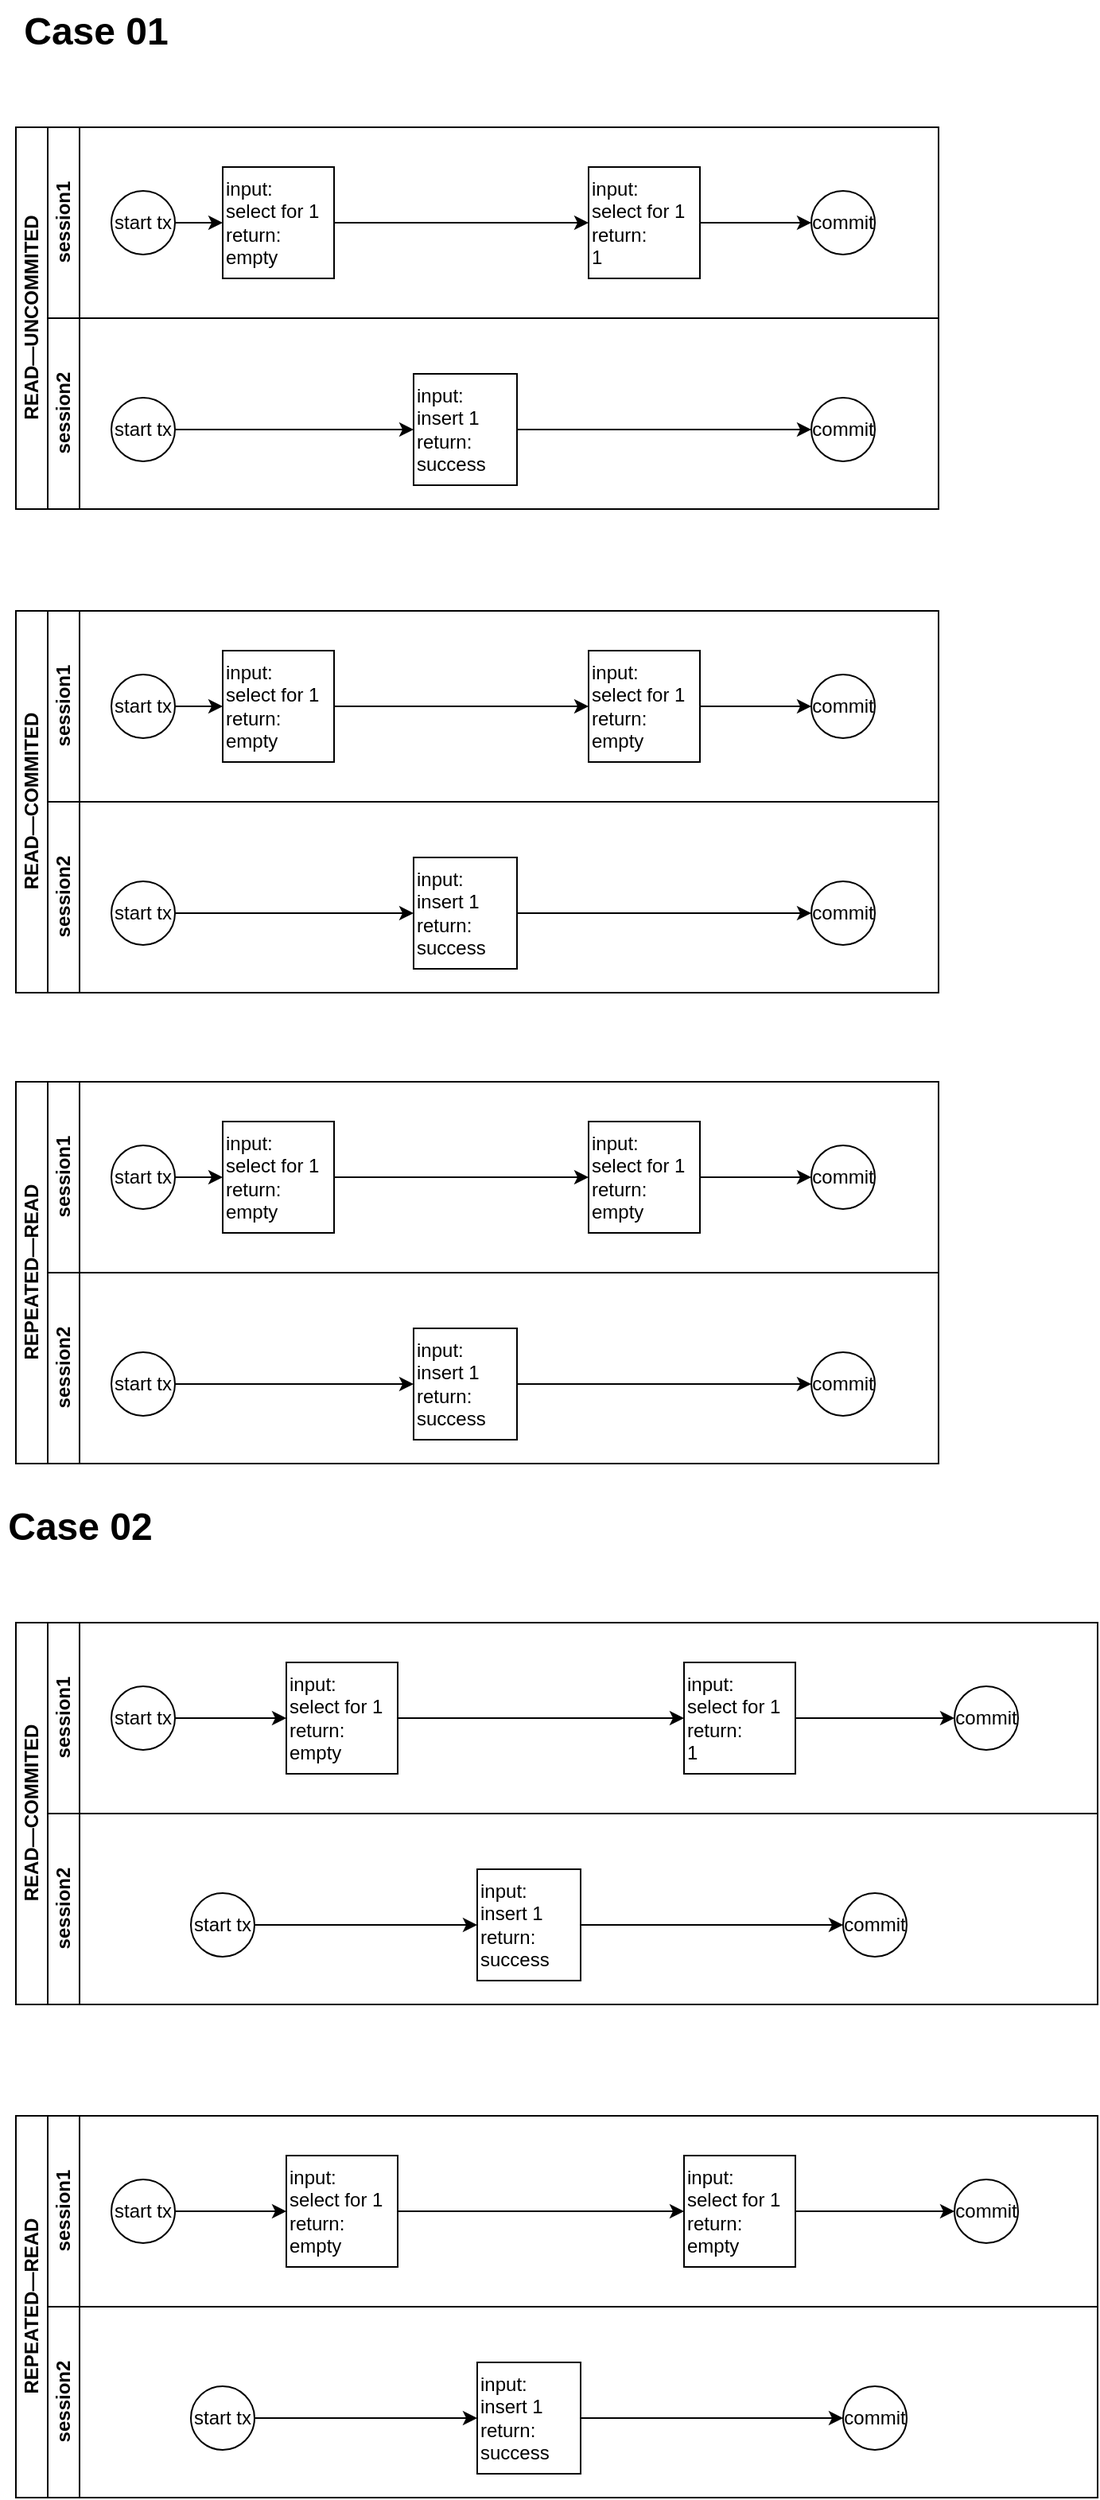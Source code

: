 <mxfile version="24.0.5" type="github">
  <diagram id="prtHgNgQTEPvFCAcTncT" name="Page-1">
    <mxGraphModel dx="1026" dy="739" grid="1" gridSize="10" guides="1" tooltips="1" connect="1" arrows="1" fold="1" page="1" pageScale="1" pageWidth="827" pageHeight="1169" math="0" shadow="0">
      <root>
        <mxCell id="0" />
        <mxCell id="1" parent="0" />
        <mxCell id="dNxyNK7c78bLwvsdeMH5-19" value="READ—UNCOMMITED" style="swimlane;html=1;childLayout=stackLayout;resizeParent=1;resizeParentMax=0;horizontal=0;startSize=20;horizontalStack=0;" parent="1" vertex="1">
          <mxGeometry x="120" y="120" width="580" height="240" as="geometry" />
        </mxCell>
        <mxCell id="dNxyNK7c78bLwvsdeMH5-20" value="session1" style="swimlane;html=1;startSize=20;horizontal=0;" parent="dNxyNK7c78bLwvsdeMH5-19" vertex="1">
          <mxGeometry x="20" width="560" height="120" as="geometry" />
        </mxCell>
        <mxCell id="dNxyNK7c78bLwvsdeMH5-25" value="" style="edgeStyle=orthogonalEdgeStyle;rounded=0;orthogonalLoop=1;jettySize=auto;html=1;" parent="dNxyNK7c78bLwvsdeMH5-20" source="dNxyNK7c78bLwvsdeMH5-23" target="dNxyNK7c78bLwvsdeMH5-24" edge="1">
          <mxGeometry relative="1" as="geometry" />
        </mxCell>
        <mxCell id="dNxyNK7c78bLwvsdeMH5-23" value="start tx" style="ellipse;whiteSpace=wrap;html=1;" parent="dNxyNK7c78bLwvsdeMH5-20" vertex="1">
          <mxGeometry x="40" y="40" width="40" height="40" as="geometry" />
        </mxCell>
        <mxCell id="dNxyNK7c78bLwvsdeMH5-24" value="&lt;div&gt;input:&lt;/div&gt;select for 1&lt;div&gt;return:&lt;/div&gt;&lt;div&gt;empty&lt;/div&gt;" style="rounded=0;whiteSpace=wrap;html=1;fontFamily=Helvetica;fontSize=12;fontColor=#000000;align=left;" parent="dNxyNK7c78bLwvsdeMH5-20" vertex="1">
          <mxGeometry x="110" y="25" width="70" height="70" as="geometry" />
        </mxCell>
        <mxCell id="dNxyNK7c78bLwvsdeMH5-33" value="" style="edgeStyle=orthogonalEdgeStyle;rounded=0;orthogonalLoop=1;jettySize=auto;html=1;endArrow=classic;endFill=1;exitX=1;exitY=0.5;exitDx=0;exitDy=0;" parent="dNxyNK7c78bLwvsdeMH5-20" source="CEz53BCdU4Avep6jtHlV-4" target="dNxyNK7c78bLwvsdeMH5-32" edge="1">
          <mxGeometry relative="1" as="geometry">
            <mxPoint x="320" y="60" as="sourcePoint" />
          </mxGeometry>
        </mxCell>
        <mxCell id="dNxyNK7c78bLwvsdeMH5-32" value="commit" style="ellipse;whiteSpace=wrap;html=1;" parent="dNxyNK7c78bLwvsdeMH5-20" vertex="1">
          <mxGeometry x="480" y="40" width="40" height="40" as="geometry" />
        </mxCell>
        <mxCell id="CEz53BCdU4Avep6jtHlV-4" value="&lt;div&gt;input:&lt;/div&gt;select for 1&lt;div&gt;return:&lt;/div&gt;&lt;div&gt;1&lt;/div&gt;" style="rounded=0;whiteSpace=wrap;html=1;fontFamily=Helvetica;fontSize=12;fontColor=#000000;align=left;" parent="dNxyNK7c78bLwvsdeMH5-20" vertex="1">
          <mxGeometry x="340" y="25" width="70" height="70" as="geometry" />
        </mxCell>
        <mxCell id="CEz53BCdU4Avep6jtHlV-5" value="" style="endArrow=classic;html=1;rounded=0;exitX=1;exitY=0.5;exitDx=0;exitDy=0;entryX=0;entryY=0.5;entryDx=0;entryDy=0;" parent="dNxyNK7c78bLwvsdeMH5-20" source="dNxyNK7c78bLwvsdeMH5-24" target="CEz53BCdU4Avep6jtHlV-4" edge="1">
          <mxGeometry width="50" height="50" relative="1" as="geometry">
            <mxPoint x="250" y="210" as="sourcePoint" />
            <mxPoint x="300" y="160" as="targetPoint" />
          </mxGeometry>
        </mxCell>
        <mxCell id="dNxyNK7c78bLwvsdeMH5-21" value="session2" style="swimlane;html=1;startSize=20;horizontal=0;" parent="dNxyNK7c78bLwvsdeMH5-19" vertex="1">
          <mxGeometry x="20" y="120" width="560" height="120" as="geometry" />
        </mxCell>
        <mxCell id="CEz53BCdU4Avep6jtHlV-1" value="start tx" style="ellipse;whiteSpace=wrap;html=1;" parent="dNxyNK7c78bLwvsdeMH5-21" vertex="1">
          <mxGeometry x="40" y="50" width="40" height="40" as="geometry" />
        </mxCell>
        <mxCell id="CEz53BCdU4Avep6jtHlV-2" value="&lt;div&gt;input:&lt;/div&gt;&lt;div&gt;insert 1&lt;/div&gt;&lt;div&gt;return:&lt;/div&gt;&lt;div&gt;success&lt;/div&gt;" style="rounded=0;whiteSpace=wrap;html=1;fontFamily=Helvetica;fontSize=12;fontColor=#000000;align=left;" parent="dNxyNK7c78bLwvsdeMH5-21" vertex="1">
          <mxGeometry x="230" y="35" width="65" height="70" as="geometry" />
        </mxCell>
        <mxCell id="CEz53BCdU4Avep6jtHlV-3" value="" style="endArrow=classic;html=1;rounded=0;exitX=1;exitY=0.5;exitDx=0;exitDy=0;entryX=0;entryY=0.5;entryDx=0;entryDy=0;" parent="dNxyNK7c78bLwvsdeMH5-21" source="CEz53BCdU4Avep6jtHlV-1" target="CEz53BCdU4Avep6jtHlV-2" edge="1">
          <mxGeometry width="50" height="50" relative="1" as="geometry">
            <mxPoint x="250" y="90" as="sourcePoint" />
            <mxPoint x="300" y="40" as="targetPoint" />
          </mxGeometry>
        </mxCell>
        <mxCell id="CEz53BCdU4Avep6jtHlV-6" value="commit" style="ellipse;whiteSpace=wrap;html=1;" parent="dNxyNK7c78bLwvsdeMH5-21" vertex="1">
          <mxGeometry x="480" y="50" width="40" height="40" as="geometry" />
        </mxCell>
        <mxCell id="CEz53BCdU4Avep6jtHlV-7" value="" style="endArrow=classic;html=1;rounded=0;exitX=1;exitY=0.5;exitDx=0;exitDy=0;entryX=0;entryY=0.5;entryDx=0;entryDy=0;" parent="dNxyNK7c78bLwvsdeMH5-21" source="CEz53BCdU4Avep6jtHlV-2" target="CEz53BCdU4Avep6jtHlV-6" edge="1">
          <mxGeometry width="50" height="50" relative="1" as="geometry">
            <mxPoint x="250" y="90" as="sourcePoint" />
            <mxPoint x="300" y="40" as="targetPoint" />
          </mxGeometry>
        </mxCell>
        <mxCell id="CEz53BCdU4Avep6jtHlV-59" value="READ—COMMITED" style="swimlane;html=1;childLayout=stackLayout;resizeParent=1;resizeParentMax=0;horizontal=0;startSize=20;horizontalStack=0;" parent="1" vertex="1">
          <mxGeometry x="120" y="424" width="580" height="240" as="geometry" />
        </mxCell>
        <mxCell id="CEz53BCdU4Avep6jtHlV-60" value="session1" style="swimlane;html=1;startSize=20;horizontal=0;" parent="CEz53BCdU4Avep6jtHlV-59" vertex="1">
          <mxGeometry x="20" width="560" height="120" as="geometry" />
        </mxCell>
        <mxCell id="CEz53BCdU4Avep6jtHlV-61" value="" style="edgeStyle=orthogonalEdgeStyle;rounded=0;orthogonalLoop=1;jettySize=auto;html=1;" parent="CEz53BCdU4Avep6jtHlV-60" source="CEz53BCdU4Avep6jtHlV-62" target="CEz53BCdU4Avep6jtHlV-63" edge="1">
          <mxGeometry relative="1" as="geometry" />
        </mxCell>
        <mxCell id="CEz53BCdU4Avep6jtHlV-62" value="start tx" style="ellipse;whiteSpace=wrap;html=1;" parent="CEz53BCdU4Avep6jtHlV-60" vertex="1">
          <mxGeometry x="40" y="40" width="40" height="40" as="geometry" />
        </mxCell>
        <mxCell id="CEz53BCdU4Avep6jtHlV-63" value="&lt;div&gt;input:&lt;/div&gt;select for 1&lt;div&gt;return:&lt;/div&gt;&lt;div&gt;empty&lt;/div&gt;" style="rounded=0;whiteSpace=wrap;html=1;fontFamily=Helvetica;fontSize=12;fontColor=#000000;align=left;" parent="CEz53BCdU4Avep6jtHlV-60" vertex="1">
          <mxGeometry x="110" y="25" width="70" height="70" as="geometry" />
        </mxCell>
        <mxCell id="CEz53BCdU4Avep6jtHlV-64" value="" style="edgeStyle=orthogonalEdgeStyle;rounded=0;orthogonalLoop=1;jettySize=auto;html=1;endArrow=classic;endFill=1;exitX=1;exitY=0.5;exitDx=0;exitDy=0;" parent="CEz53BCdU4Avep6jtHlV-60" source="CEz53BCdU4Avep6jtHlV-66" target="CEz53BCdU4Avep6jtHlV-65" edge="1">
          <mxGeometry relative="1" as="geometry">
            <mxPoint x="320" y="60" as="sourcePoint" />
          </mxGeometry>
        </mxCell>
        <mxCell id="CEz53BCdU4Avep6jtHlV-65" value="commit" style="ellipse;whiteSpace=wrap;html=1;" parent="CEz53BCdU4Avep6jtHlV-60" vertex="1">
          <mxGeometry x="480" y="40" width="40" height="40" as="geometry" />
        </mxCell>
        <mxCell id="CEz53BCdU4Avep6jtHlV-66" value="&lt;div&gt;input:&lt;/div&gt;select for 1&lt;div&gt;return:&lt;/div&gt;&lt;div&gt;empty&lt;/div&gt;" style="rounded=0;whiteSpace=wrap;html=1;fontFamily=Helvetica;fontSize=12;fontColor=#000000;align=left;" parent="CEz53BCdU4Avep6jtHlV-60" vertex="1">
          <mxGeometry x="340" y="25" width="70" height="70" as="geometry" />
        </mxCell>
        <mxCell id="CEz53BCdU4Avep6jtHlV-67" value="" style="endArrow=classic;html=1;rounded=0;exitX=1;exitY=0.5;exitDx=0;exitDy=0;entryX=0;entryY=0.5;entryDx=0;entryDy=0;" parent="CEz53BCdU4Avep6jtHlV-60" source="CEz53BCdU4Avep6jtHlV-63" target="CEz53BCdU4Avep6jtHlV-66" edge="1">
          <mxGeometry width="50" height="50" relative="1" as="geometry">
            <mxPoint x="250" y="210" as="sourcePoint" />
            <mxPoint x="300" y="160" as="targetPoint" />
          </mxGeometry>
        </mxCell>
        <mxCell id="CEz53BCdU4Avep6jtHlV-68" value="session2" style="swimlane;html=1;startSize=20;horizontal=0;" parent="CEz53BCdU4Avep6jtHlV-59" vertex="1">
          <mxGeometry x="20" y="120" width="560" height="120" as="geometry" />
        </mxCell>
        <mxCell id="CEz53BCdU4Avep6jtHlV-69" value="start tx" style="ellipse;whiteSpace=wrap;html=1;" parent="CEz53BCdU4Avep6jtHlV-68" vertex="1">
          <mxGeometry x="40" y="50" width="40" height="40" as="geometry" />
        </mxCell>
        <mxCell id="CEz53BCdU4Avep6jtHlV-70" value="&lt;div&gt;input:&lt;/div&gt;&lt;div&gt;insert 1&lt;/div&gt;&lt;div&gt;return:&lt;/div&gt;&lt;div&gt;success&lt;/div&gt;" style="rounded=0;whiteSpace=wrap;html=1;fontFamily=Helvetica;fontSize=12;fontColor=#000000;align=left;" parent="CEz53BCdU4Avep6jtHlV-68" vertex="1">
          <mxGeometry x="230" y="35" width="65" height="70" as="geometry" />
        </mxCell>
        <mxCell id="CEz53BCdU4Avep6jtHlV-71" value="" style="endArrow=classic;html=1;rounded=0;exitX=1;exitY=0.5;exitDx=0;exitDy=0;entryX=0;entryY=0.5;entryDx=0;entryDy=0;" parent="CEz53BCdU4Avep6jtHlV-68" source="CEz53BCdU4Avep6jtHlV-69" target="CEz53BCdU4Avep6jtHlV-70" edge="1">
          <mxGeometry width="50" height="50" relative="1" as="geometry">
            <mxPoint x="250" y="90" as="sourcePoint" />
            <mxPoint x="300" y="40" as="targetPoint" />
          </mxGeometry>
        </mxCell>
        <mxCell id="CEz53BCdU4Avep6jtHlV-72" value="commit" style="ellipse;whiteSpace=wrap;html=1;" parent="CEz53BCdU4Avep6jtHlV-68" vertex="1">
          <mxGeometry x="480" y="50" width="40" height="40" as="geometry" />
        </mxCell>
        <mxCell id="CEz53BCdU4Avep6jtHlV-73" value="" style="endArrow=classic;html=1;rounded=0;exitX=1;exitY=0.5;exitDx=0;exitDy=0;entryX=0;entryY=0.5;entryDx=0;entryDy=0;" parent="CEz53BCdU4Avep6jtHlV-68" source="CEz53BCdU4Avep6jtHlV-70" target="CEz53BCdU4Avep6jtHlV-72" edge="1">
          <mxGeometry width="50" height="50" relative="1" as="geometry">
            <mxPoint x="250" y="90" as="sourcePoint" />
            <mxPoint x="300" y="40" as="targetPoint" />
          </mxGeometry>
        </mxCell>
        <mxCell id="CEz53BCdU4Avep6jtHlV-89" value="REPEATED—READ" style="swimlane;html=1;childLayout=stackLayout;resizeParent=1;resizeParentMax=0;horizontal=0;startSize=20;horizontalStack=0;" parent="1" vertex="1">
          <mxGeometry x="120" y="720" width="580" height="240" as="geometry" />
        </mxCell>
        <mxCell id="CEz53BCdU4Avep6jtHlV-90" value="session1" style="swimlane;html=1;startSize=20;horizontal=0;" parent="CEz53BCdU4Avep6jtHlV-89" vertex="1">
          <mxGeometry x="20" width="560" height="120" as="geometry" />
        </mxCell>
        <mxCell id="CEz53BCdU4Avep6jtHlV-91" value="" style="edgeStyle=orthogonalEdgeStyle;rounded=0;orthogonalLoop=1;jettySize=auto;html=1;" parent="CEz53BCdU4Avep6jtHlV-90" source="CEz53BCdU4Avep6jtHlV-92" target="CEz53BCdU4Avep6jtHlV-93" edge="1">
          <mxGeometry relative="1" as="geometry" />
        </mxCell>
        <mxCell id="CEz53BCdU4Avep6jtHlV-92" value="start tx" style="ellipse;whiteSpace=wrap;html=1;" parent="CEz53BCdU4Avep6jtHlV-90" vertex="1">
          <mxGeometry x="40" y="40" width="40" height="40" as="geometry" />
        </mxCell>
        <mxCell id="CEz53BCdU4Avep6jtHlV-93" value="&lt;div&gt;input:&lt;/div&gt;select for 1&lt;div&gt;return:&lt;/div&gt;&lt;div&gt;empty&lt;/div&gt;" style="rounded=0;whiteSpace=wrap;html=1;fontFamily=Helvetica;fontSize=12;fontColor=#000000;align=left;" parent="CEz53BCdU4Avep6jtHlV-90" vertex="1">
          <mxGeometry x="110" y="25" width="70" height="70" as="geometry" />
        </mxCell>
        <mxCell id="CEz53BCdU4Avep6jtHlV-94" value="" style="edgeStyle=orthogonalEdgeStyle;rounded=0;orthogonalLoop=1;jettySize=auto;html=1;endArrow=classic;endFill=1;exitX=1;exitY=0.5;exitDx=0;exitDy=0;" parent="CEz53BCdU4Avep6jtHlV-90" source="CEz53BCdU4Avep6jtHlV-96" target="CEz53BCdU4Avep6jtHlV-95" edge="1">
          <mxGeometry relative="1" as="geometry">
            <mxPoint x="320" y="60" as="sourcePoint" />
          </mxGeometry>
        </mxCell>
        <mxCell id="CEz53BCdU4Avep6jtHlV-95" value="commit" style="ellipse;whiteSpace=wrap;html=1;" parent="CEz53BCdU4Avep6jtHlV-90" vertex="1">
          <mxGeometry x="480" y="40" width="40" height="40" as="geometry" />
        </mxCell>
        <mxCell id="CEz53BCdU4Avep6jtHlV-96" value="&lt;div&gt;input:&lt;/div&gt;select for 1&lt;div&gt;return:&lt;/div&gt;&lt;div&gt;empty&lt;/div&gt;" style="rounded=0;whiteSpace=wrap;html=1;fontFamily=Helvetica;fontSize=12;fontColor=#000000;align=left;" parent="CEz53BCdU4Avep6jtHlV-90" vertex="1">
          <mxGeometry x="340" y="25" width="70" height="70" as="geometry" />
        </mxCell>
        <mxCell id="CEz53BCdU4Avep6jtHlV-97" value="" style="endArrow=classic;html=1;rounded=0;exitX=1;exitY=0.5;exitDx=0;exitDy=0;entryX=0;entryY=0.5;entryDx=0;entryDy=0;" parent="CEz53BCdU4Avep6jtHlV-90" source="CEz53BCdU4Avep6jtHlV-93" target="CEz53BCdU4Avep6jtHlV-96" edge="1">
          <mxGeometry width="50" height="50" relative="1" as="geometry">
            <mxPoint x="250" y="210" as="sourcePoint" />
            <mxPoint x="300" y="160" as="targetPoint" />
          </mxGeometry>
        </mxCell>
        <mxCell id="CEz53BCdU4Avep6jtHlV-98" value="session2" style="swimlane;html=1;startSize=20;horizontal=0;" parent="CEz53BCdU4Avep6jtHlV-89" vertex="1">
          <mxGeometry x="20" y="120" width="560" height="120" as="geometry" />
        </mxCell>
        <mxCell id="CEz53BCdU4Avep6jtHlV-99" value="start tx" style="ellipse;whiteSpace=wrap;html=1;" parent="CEz53BCdU4Avep6jtHlV-98" vertex="1">
          <mxGeometry x="40" y="50" width="40" height="40" as="geometry" />
        </mxCell>
        <mxCell id="CEz53BCdU4Avep6jtHlV-100" value="&lt;div&gt;input:&lt;/div&gt;&lt;div&gt;insert 1&lt;/div&gt;&lt;div&gt;return:&lt;/div&gt;&lt;div&gt;success&lt;/div&gt;" style="rounded=0;whiteSpace=wrap;html=1;fontFamily=Helvetica;fontSize=12;fontColor=#000000;align=left;" parent="CEz53BCdU4Avep6jtHlV-98" vertex="1">
          <mxGeometry x="230" y="35" width="65" height="70" as="geometry" />
        </mxCell>
        <mxCell id="CEz53BCdU4Avep6jtHlV-101" value="" style="endArrow=classic;html=1;rounded=0;exitX=1;exitY=0.5;exitDx=0;exitDy=0;entryX=0;entryY=0.5;entryDx=0;entryDy=0;" parent="CEz53BCdU4Avep6jtHlV-98" source="CEz53BCdU4Avep6jtHlV-99" target="CEz53BCdU4Avep6jtHlV-100" edge="1">
          <mxGeometry width="50" height="50" relative="1" as="geometry">
            <mxPoint x="250" y="90" as="sourcePoint" />
            <mxPoint x="300" y="40" as="targetPoint" />
          </mxGeometry>
        </mxCell>
        <mxCell id="CEz53BCdU4Avep6jtHlV-102" value="commit" style="ellipse;whiteSpace=wrap;html=1;" parent="CEz53BCdU4Avep6jtHlV-98" vertex="1">
          <mxGeometry x="480" y="50" width="40" height="40" as="geometry" />
        </mxCell>
        <mxCell id="CEz53BCdU4Avep6jtHlV-103" value="" style="endArrow=classic;html=1;rounded=0;exitX=1;exitY=0.5;exitDx=0;exitDy=0;entryX=0;entryY=0.5;entryDx=0;entryDy=0;" parent="CEz53BCdU4Avep6jtHlV-98" source="CEz53BCdU4Avep6jtHlV-100" target="CEz53BCdU4Avep6jtHlV-102" edge="1">
          <mxGeometry width="50" height="50" relative="1" as="geometry">
            <mxPoint x="250" y="90" as="sourcePoint" />
            <mxPoint x="300" y="40" as="targetPoint" />
          </mxGeometry>
        </mxCell>
        <mxCell id="CEz53BCdU4Avep6jtHlV-104" value="READ—COMMITED" style="swimlane;html=1;childLayout=stackLayout;resizeParent=1;resizeParentMax=0;horizontal=0;startSize=20;horizontalStack=0;" parent="1" vertex="1">
          <mxGeometry x="120" y="1060" width="680" height="240" as="geometry" />
        </mxCell>
        <mxCell id="CEz53BCdU4Avep6jtHlV-105" value="session1" style="swimlane;html=1;startSize=20;horizontal=0;" parent="CEz53BCdU4Avep6jtHlV-104" vertex="1">
          <mxGeometry x="20" width="660" height="120" as="geometry" />
        </mxCell>
        <mxCell id="CEz53BCdU4Avep6jtHlV-106" value="" style="edgeStyle=orthogonalEdgeStyle;rounded=0;orthogonalLoop=1;jettySize=auto;html=1;" parent="CEz53BCdU4Avep6jtHlV-105" source="CEz53BCdU4Avep6jtHlV-107" target="CEz53BCdU4Avep6jtHlV-108" edge="1">
          <mxGeometry relative="1" as="geometry" />
        </mxCell>
        <mxCell id="CEz53BCdU4Avep6jtHlV-107" value="start tx" style="ellipse;whiteSpace=wrap;html=1;" parent="CEz53BCdU4Avep6jtHlV-105" vertex="1">
          <mxGeometry x="40" y="40" width="40" height="40" as="geometry" />
        </mxCell>
        <mxCell id="CEz53BCdU4Avep6jtHlV-108" value="&lt;div&gt;input:&lt;/div&gt;select for 1&lt;div&gt;return:&lt;/div&gt;&lt;div&gt;empty&lt;/div&gt;" style="rounded=0;whiteSpace=wrap;html=1;fontFamily=Helvetica;fontSize=12;fontColor=#000000;align=left;" parent="CEz53BCdU4Avep6jtHlV-105" vertex="1">
          <mxGeometry x="150" y="25" width="70" height="70" as="geometry" />
        </mxCell>
        <mxCell id="CEz53BCdU4Avep6jtHlV-109" value="" style="edgeStyle=orthogonalEdgeStyle;rounded=0;orthogonalLoop=1;jettySize=auto;html=1;endArrow=classic;endFill=1;exitX=1;exitY=0.5;exitDx=0;exitDy=0;" parent="CEz53BCdU4Avep6jtHlV-105" source="CEz53BCdU4Avep6jtHlV-111" target="CEz53BCdU4Avep6jtHlV-110" edge="1">
          <mxGeometry relative="1" as="geometry">
            <mxPoint x="320" y="60" as="sourcePoint" />
          </mxGeometry>
        </mxCell>
        <mxCell id="CEz53BCdU4Avep6jtHlV-110" value="commit" style="ellipse;whiteSpace=wrap;html=1;" parent="CEz53BCdU4Avep6jtHlV-105" vertex="1">
          <mxGeometry x="570" y="40" width="40" height="40" as="geometry" />
        </mxCell>
        <mxCell id="CEz53BCdU4Avep6jtHlV-111" value="&lt;div&gt;input:&lt;/div&gt;select for 1&lt;div&gt;return:&lt;/div&gt;&lt;div&gt;1&lt;/div&gt;" style="rounded=0;whiteSpace=wrap;html=1;fontFamily=Helvetica;fontSize=12;fontColor=#000000;align=left;" parent="CEz53BCdU4Avep6jtHlV-105" vertex="1">
          <mxGeometry x="400" y="25" width="70" height="70" as="geometry" />
        </mxCell>
        <mxCell id="CEz53BCdU4Avep6jtHlV-112" value="" style="endArrow=classic;html=1;rounded=0;exitX=1;exitY=0.5;exitDx=0;exitDy=0;entryX=0;entryY=0.5;entryDx=0;entryDy=0;" parent="CEz53BCdU4Avep6jtHlV-105" source="CEz53BCdU4Avep6jtHlV-108" target="CEz53BCdU4Avep6jtHlV-111" edge="1">
          <mxGeometry width="50" height="50" relative="1" as="geometry">
            <mxPoint x="250" y="210" as="sourcePoint" />
            <mxPoint x="300" y="160" as="targetPoint" />
          </mxGeometry>
        </mxCell>
        <mxCell id="CEz53BCdU4Avep6jtHlV-113" value="session2" style="swimlane;html=1;startSize=20;horizontal=0;" parent="CEz53BCdU4Avep6jtHlV-104" vertex="1">
          <mxGeometry x="20" y="120" width="660" height="120" as="geometry" />
        </mxCell>
        <mxCell id="CEz53BCdU4Avep6jtHlV-114" value="start tx" style="ellipse;whiteSpace=wrap;html=1;" parent="CEz53BCdU4Avep6jtHlV-113" vertex="1">
          <mxGeometry x="90" y="50" width="40" height="40" as="geometry" />
        </mxCell>
        <mxCell id="CEz53BCdU4Avep6jtHlV-115" value="&lt;div&gt;input:&lt;/div&gt;&lt;div&gt;insert 1&lt;/div&gt;&lt;div&gt;return:&lt;/div&gt;&lt;div&gt;success&lt;/div&gt;" style="rounded=0;whiteSpace=wrap;html=1;fontFamily=Helvetica;fontSize=12;fontColor=#000000;align=left;" parent="CEz53BCdU4Avep6jtHlV-113" vertex="1">
          <mxGeometry x="270" y="35" width="65" height="70" as="geometry" />
        </mxCell>
        <mxCell id="CEz53BCdU4Avep6jtHlV-116" value="" style="endArrow=classic;html=1;rounded=0;exitX=1;exitY=0.5;exitDx=0;exitDy=0;entryX=0;entryY=0.5;entryDx=0;entryDy=0;" parent="CEz53BCdU4Avep6jtHlV-113" source="CEz53BCdU4Avep6jtHlV-114" target="CEz53BCdU4Avep6jtHlV-115" edge="1">
          <mxGeometry width="50" height="50" relative="1" as="geometry">
            <mxPoint x="250" y="90" as="sourcePoint" />
            <mxPoint x="300" y="40" as="targetPoint" />
          </mxGeometry>
        </mxCell>
        <mxCell id="CEz53BCdU4Avep6jtHlV-117" value="commit" style="ellipse;whiteSpace=wrap;html=1;" parent="CEz53BCdU4Avep6jtHlV-113" vertex="1">
          <mxGeometry x="500" y="50" width="40" height="40" as="geometry" />
        </mxCell>
        <mxCell id="CEz53BCdU4Avep6jtHlV-118" value="" style="endArrow=classic;html=1;rounded=0;exitX=1;exitY=0.5;exitDx=0;exitDy=0;entryX=0;entryY=0.5;entryDx=0;entryDy=0;" parent="CEz53BCdU4Avep6jtHlV-113" source="CEz53BCdU4Avep6jtHlV-115" target="CEz53BCdU4Avep6jtHlV-117" edge="1">
          <mxGeometry width="50" height="50" relative="1" as="geometry">
            <mxPoint x="250" y="90" as="sourcePoint" />
            <mxPoint x="300" y="40" as="targetPoint" />
          </mxGeometry>
        </mxCell>
        <mxCell id="CEz53BCdU4Avep6jtHlV-119" value="Case 01" style="text;strokeColor=none;fillColor=none;html=1;fontSize=24;fontStyle=1;verticalAlign=middle;align=center;" parent="1" vertex="1">
          <mxGeometry x="120" y="40" width="100" height="40" as="geometry" />
        </mxCell>
        <mxCell id="CEz53BCdU4Avep6jtHlV-120" value="Case 02" style="text;strokeColor=none;fillColor=none;html=1;fontSize=24;fontStyle=1;verticalAlign=middle;align=center;" parent="1" vertex="1">
          <mxGeometry x="110" y="980" width="100" height="40" as="geometry" />
        </mxCell>
        <mxCell id="CEz53BCdU4Avep6jtHlV-122" value="REPEATED—READ" style="swimlane;html=1;childLayout=stackLayout;resizeParent=1;resizeParentMax=0;horizontal=0;startSize=20;horizontalStack=0;" parent="1" vertex="1">
          <mxGeometry x="120" y="1370" width="680" height="240" as="geometry" />
        </mxCell>
        <mxCell id="CEz53BCdU4Avep6jtHlV-123" value="session1" style="swimlane;html=1;startSize=20;horizontal=0;" parent="CEz53BCdU4Avep6jtHlV-122" vertex="1">
          <mxGeometry x="20" width="660" height="120" as="geometry" />
        </mxCell>
        <mxCell id="CEz53BCdU4Avep6jtHlV-124" value="" style="edgeStyle=orthogonalEdgeStyle;rounded=0;orthogonalLoop=1;jettySize=auto;html=1;" parent="CEz53BCdU4Avep6jtHlV-123" source="CEz53BCdU4Avep6jtHlV-125" target="CEz53BCdU4Avep6jtHlV-126" edge="1">
          <mxGeometry relative="1" as="geometry" />
        </mxCell>
        <mxCell id="CEz53BCdU4Avep6jtHlV-125" value="start tx" style="ellipse;whiteSpace=wrap;html=1;" parent="CEz53BCdU4Avep6jtHlV-123" vertex="1">
          <mxGeometry x="40" y="40" width="40" height="40" as="geometry" />
        </mxCell>
        <mxCell id="CEz53BCdU4Avep6jtHlV-126" value="&lt;div&gt;input:&lt;/div&gt;select for 1&lt;div&gt;return:&lt;/div&gt;&lt;div&gt;empty&lt;/div&gt;" style="rounded=0;whiteSpace=wrap;html=1;fontFamily=Helvetica;fontSize=12;fontColor=#000000;align=left;" parent="CEz53BCdU4Avep6jtHlV-123" vertex="1">
          <mxGeometry x="150" y="25" width="70" height="70" as="geometry" />
        </mxCell>
        <mxCell id="CEz53BCdU4Avep6jtHlV-127" value="" style="edgeStyle=orthogonalEdgeStyle;rounded=0;orthogonalLoop=1;jettySize=auto;html=1;endArrow=classic;endFill=1;exitX=1;exitY=0.5;exitDx=0;exitDy=0;" parent="CEz53BCdU4Avep6jtHlV-123" source="CEz53BCdU4Avep6jtHlV-129" target="CEz53BCdU4Avep6jtHlV-128" edge="1">
          <mxGeometry relative="1" as="geometry">
            <mxPoint x="320" y="60" as="sourcePoint" />
          </mxGeometry>
        </mxCell>
        <mxCell id="CEz53BCdU4Avep6jtHlV-128" value="commit" style="ellipse;whiteSpace=wrap;html=1;" parent="CEz53BCdU4Avep6jtHlV-123" vertex="1">
          <mxGeometry x="570" y="40" width="40" height="40" as="geometry" />
        </mxCell>
        <mxCell id="CEz53BCdU4Avep6jtHlV-129" value="&lt;div&gt;input:&lt;/div&gt;select for 1&lt;div&gt;return:&lt;/div&gt;&lt;div&gt;empty&lt;/div&gt;" style="rounded=0;whiteSpace=wrap;html=1;fontFamily=Helvetica;fontSize=12;fontColor=#000000;align=left;" parent="CEz53BCdU4Avep6jtHlV-123" vertex="1">
          <mxGeometry x="400" y="25" width="70" height="70" as="geometry" />
        </mxCell>
        <mxCell id="CEz53BCdU4Avep6jtHlV-130" value="" style="endArrow=classic;html=1;rounded=0;exitX=1;exitY=0.5;exitDx=0;exitDy=0;entryX=0;entryY=0.5;entryDx=0;entryDy=0;" parent="CEz53BCdU4Avep6jtHlV-123" source="CEz53BCdU4Avep6jtHlV-126" target="CEz53BCdU4Avep6jtHlV-129" edge="1">
          <mxGeometry width="50" height="50" relative="1" as="geometry">
            <mxPoint x="250" y="210" as="sourcePoint" />
            <mxPoint x="300" y="160" as="targetPoint" />
          </mxGeometry>
        </mxCell>
        <mxCell id="CEz53BCdU4Avep6jtHlV-131" value="session2" style="swimlane;html=1;startSize=20;horizontal=0;" parent="CEz53BCdU4Avep6jtHlV-122" vertex="1">
          <mxGeometry x="20" y="120" width="660" height="120" as="geometry" />
        </mxCell>
        <mxCell id="CEz53BCdU4Avep6jtHlV-132" value="start tx" style="ellipse;whiteSpace=wrap;html=1;" parent="CEz53BCdU4Avep6jtHlV-131" vertex="1">
          <mxGeometry x="90" y="50" width="40" height="40" as="geometry" />
        </mxCell>
        <mxCell id="CEz53BCdU4Avep6jtHlV-133" value="&lt;div&gt;input:&lt;/div&gt;&lt;div&gt;insert 1&lt;/div&gt;&lt;div&gt;return:&lt;/div&gt;&lt;div&gt;success&lt;/div&gt;" style="rounded=0;whiteSpace=wrap;html=1;fontFamily=Helvetica;fontSize=12;fontColor=#000000;align=left;" parent="CEz53BCdU4Avep6jtHlV-131" vertex="1">
          <mxGeometry x="270" y="35" width="65" height="70" as="geometry" />
        </mxCell>
        <mxCell id="CEz53BCdU4Avep6jtHlV-134" value="" style="endArrow=classic;html=1;rounded=0;exitX=1;exitY=0.5;exitDx=0;exitDy=0;entryX=0;entryY=0.5;entryDx=0;entryDy=0;" parent="CEz53BCdU4Avep6jtHlV-131" source="CEz53BCdU4Avep6jtHlV-132" target="CEz53BCdU4Avep6jtHlV-133" edge="1">
          <mxGeometry width="50" height="50" relative="1" as="geometry">
            <mxPoint x="250" y="90" as="sourcePoint" />
            <mxPoint x="300" y="40" as="targetPoint" />
          </mxGeometry>
        </mxCell>
        <mxCell id="CEz53BCdU4Avep6jtHlV-135" value="commit" style="ellipse;whiteSpace=wrap;html=1;" parent="CEz53BCdU4Avep6jtHlV-131" vertex="1">
          <mxGeometry x="500" y="50" width="40" height="40" as="geometry" />
        </mxCell>
        <mxCell id="CEz53BCdU4Avep6jtHlV-136" value="" style="endArrow=classic;html=1;rounded=0;exitX=1;exitY=0.5;exitDx=0;exitDy=0;entryX=0;entryY=0.5;entryDx=0;entryDy=0;" parent="CEz53BCdU4Avep6jtHlV-131" source="CEz53BCdU4Avep6jtHlV-133" target="CEz53BCdU4Avep6jtHlV-135" edge="1">
          <mxGeometry width="50" height="50" relative="1" as="geometry">
            <mxPoint x="250" y="90" as="sourcePoint" />
            <mxPoint x="300" y="40" as="targetPoint" />
          </mxGeometry>
        </mxCell>
      </root>
    </mxGraphModel>
  </diagram>
</mxfile>
